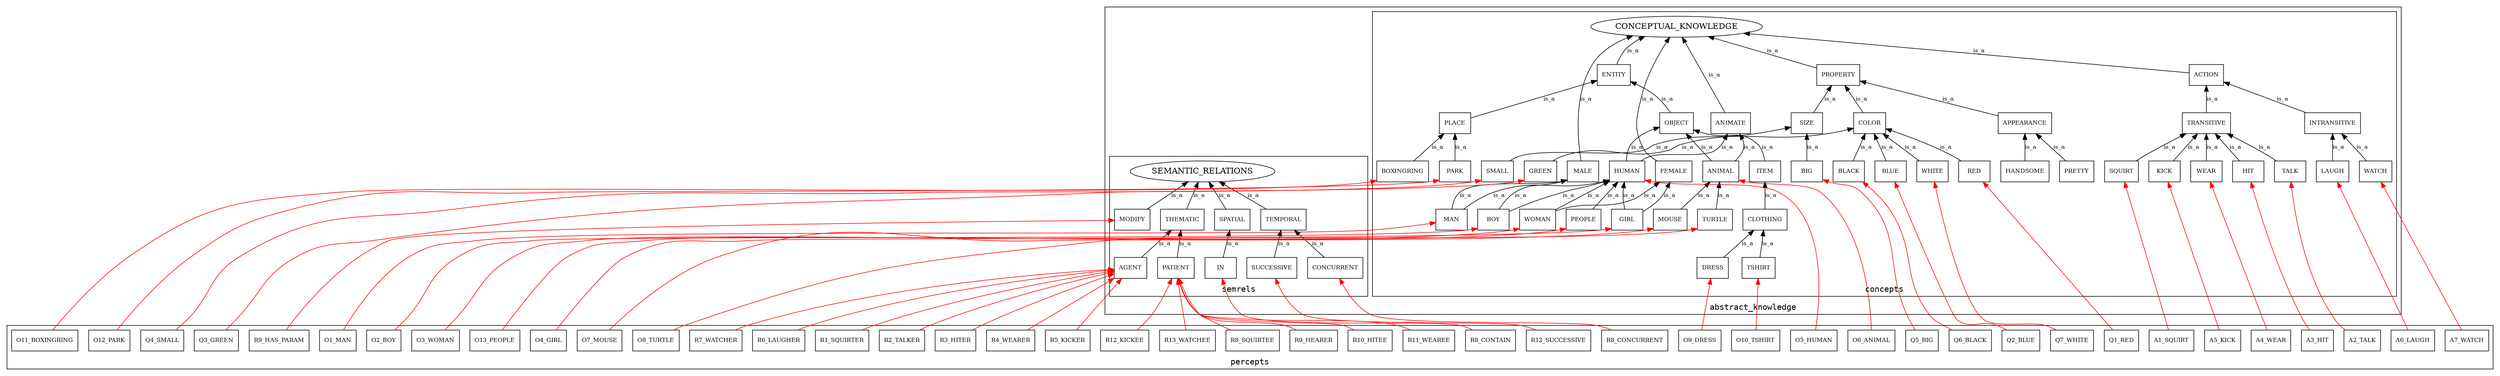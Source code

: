 digraph G {
rankdir=BT;
fontname=consolas;
subgraph cluster_abstract_knowlege {
label=abstract_knowledge;
{
subgraph cluster_concepts {
label=concepts;
{
TURTLE [style=filled, fontsize=10, fillcolor=white, color=black, shape=box, label=TURTLE];
BOY [style=filled, fontsize=10, fillcolor=white, color=black, shape=box, label=BOY];
BOY [style=filled, fontsize=10, fillcolor=white, color=black, shape=box, label=BOY];
PEOPLE [style=filled, fontsize=10, fillcolor=white, color=black, shape=box, label=PEOPLE];
BOXINGRING [style=filled, fontsize=10, fillcolor=white, color=black, shape=box, label=BOXINGRING];
OBJECT [style=filled, fontsize=10, fillcolor=white, color=black, shape=box, label=OBJECT];
PARK [style=filled, fontsize=10, fillcolor=white, color=black, shape=box, label=PARK];
ENTITY [style=filled, fontsize=10, fillcolor=white, color=black, shape=box, label=ENTITY];
TSHIRT [style=filled, fontsize=10, fillcolor=white, color=black, shape=box, label=TSHIRT];
GREEN [style=filled, fontsize=10, fillcolor=white, color=black, shape=box, label=GREEN];
SMALL [style=filled, fontsize=10, fillcolor=white, color=black, shape=box, label=SMALL];
GIRL [style=filled, fontsize=10, fillcolor=white, color=black, shape=box, label=GIRL];
GIRL [style=filled, fontsize=10, fillcolor=white, color=black, shape=box, label=GIRL];
CLOTHING [style=filled, fontsize=10, fillcolor=white, color=black, shape=box, label=CLOTHING];
RED [style=filled, fontsize=10, fillcolor=white, color=black, shape=box, label=RED];
HANDSOME [style=filled, fontsize=10, fillcolor=white, color=black, shape=box, label=HANDSOME];
WOMAN [style=filled, fontsize=10, fillcolor=white, color=black, shape=box, label=WOMAN];
WOMAN [style=filled, fontsize=10, fillcolor=white, color=black, shape=box, label=WOMAN];
HIT [style=filled, fontsize=10, fillcolor=white, color=black, shape=box, label=HIT];
COLOR [style=filled, fontsize=10, fillcolor=white, color=black, shape=box, label=COLOR];
BIG [style=filled, fontsize=10, fillcolor=white, color=black, shape=box, label=BIG];
APPEARANCE [style=filled, fontsize=10, fillcolor=white, color=black, shape=box, label=APPEARANCE];
PRETTY [style=filled, fontsize=10, fillcolor=white, color=black, shape=box, label=PRETTY];
ACTION [style=filled, fontsize=10, fillcolor=white, color=black, shape=box, label=ACTION];
MALE [style=filled, fontsize=10, fillcolor=white, color=black, shape=box, label=MALE];
DRESS [style=filled, fontsize=10, fillcolor=white, color=black, shape=box, label=DRESS];
TALK [style=filled, fontsize=10, fillcolor=white, color=black, shape=box, label=TALK];
HUMAN [style=filled, fontsize=10, fillcolor=white, color=black, shape=box, label=HUMAN];
HUMAN [style=filled, fontsize=10, fillcolor=white, color=black, shape=box, label=HUMAN];
INTRANSITIVE [style=filled, fontsize=10, fillcolor=white, color=black, shape=box, label=INTRANSITIVE];
PLACE [style=filled, fontsize=10, fillcolor=white, color=black, shape=box, label=PLACE];
LAUGH [style=filled, fontsize=10, fillcolor=white, color=black, shape=box, label=LAUGH];
FEMALE [style=filled, fontsize=10, fillcolor=white, color=black, shape=box, label=FEMALE];
WHITE [style=filled, fontsize=10, fillcolor=white, color=black, shape=box, label=WHITE];
ANIMATE [style=filled, fontsize=10, fillcolor=white, color=black, shape=box, label=ANIMATE];
SIZE [style=filled, fontsize=10, fillcolor=white, color=black, shape=box, label=SIZE];
BLUE [style=filled, fontsize=10, fillcolor=white, color=black, shape=box, label=BLUE];
TRANSITIVE [style=filled, fontsize=10, fillcolor=white, color=black, shape=box, label=TRANSITIVE];
MOUSE [style=filled, fontsize=10, fillcolor=white, color=black, shape=box, label=MOUSE];
WATCH [style=filled, fontsize=10, fillcolor=white, color=black, shape=box, label=WATCH];
WEAR [style=filled, fontsize=10, fillcolor=white, color=black, shape=box, label=WEAR];
ITEM [style=filled, fontsize=10, fillcolor=white, color=black, shape=box, label=ITEM];
ANIMAL [style=filled, fontsize=10, fillcolor=white, color=black, shape=box, label=ANIMAL];
ANIMAL [style=filled, fontsize=10, fillcolor=white, color=black, shape=box, label=ANIMAL];
BLACK [style=filled, fontsize=10, fillcolor=white, color=black, shape=box, label=BLACK];
SQUIRT [style=filled, fontsize=10, fillcolor=white, color=black, shape=box, label=SQUIRT];
PROPERTY [style=filled, fontsize=10, fillcolor=white, color=black, shape=box, label=PROPERTY];
KICK [style=filled, fontsize=10, fillcolor=white, color=black, shape=box, label=KICK];
MAN [style=filled, fontsize=10, fillcolor=white, color=black, shape=box, label=MAN];
MAN [style=filled, fontsize=10, fillcolor=white, color=black, shape=box, label=MAN];
CLOTHING -> ITEM  [fontsize=10, label=is_a];
BOXINGRING -> PLACE  [fontsize=10, label=is_a];
ITEM -> OBJECT  [fontsize=10, label=is_a];
MOUSE -> ANIMAL  [fontsize=10, label=is_a];
HIT -> TRANSITIVE  [fontsize=10, label=is_a];
HANDSOME -> APPEARANCE  [fontsize=10, label=is_a];
BIG -> SIZE  [fontsize=10, label=is_a];
TALK -> TRANSITIVE  [fontsize=10, label=is_a];
SQUIRT -> TRANSITIVE  [fontsize=10, label=is_a];
WOMAN -> FEMALE  [fontsize=10, label=is_a];
WOMAN -> HUMAN  [fontsize=10, label=is_a];
PLACE -> ENTITY  [fontsize=10, label=is_a];
PROPERTY -> CONCEPTUAL_KNOWLEDGE  [fontsize=10, label=is_a];
GIRL -> FEMALE  [fontsize=10, label=is_a];
ACTION -> CONCEPTUAL_KNOWLEDGE  [fontsize=10, label=is_a];
MAN -> HUMAN  [fontsize=10, label=is_a];
GREEN -> COLOR  [fontsize=10, label=is_a];
ANIMAL -> OBJECT  [fontsize=10, label=is_a];
COLOR -> PROPERTY  [fontsize=10, label=is_a];
INTRANSITIVE -> ACTION  [fontsize=10, label=is_a];
ANIMATE -> CONCEPTUAL_KNOWLEDGE  [fontsize=10, label=is_a];
DRESS -> CLOTHING  [fontsize=10, label=is_a];
BOY -> HUMAN  [fontsize=10, label=is_a];
APPEARANCE -> PROPERTY  [fontsize=10, label=is_a];
WEAR -> TRANSITIVE  [fontsize=10, label=is_a];
TRANSITIVE -> ACTION  [fontsize=10, label=is_a];
BLACK -> COLOR  [fontsize=10, label=is_a];
FEMALE -> CONCEPTUAL_KNOWLEDGE  [fontsize=10, label=is_a];
LAUGH -> INTRANSITIVE  [fontsize=10, label=is_a];
WHITE -> COLOR  [fontsize=10, label=is_a];
HUMAN -> ANIMATE  [fontsize=10, label=is_a];
TSHIRT -> CLOTHING  [fontsize=10, label=is_a];
BLUE -> COLOR  [fontsize=10, label=is_a];
ANIMAL -> ANIMATE  [fontsize=10, label=is_a];
PEOPLE -> HUMAN  [fontsize=10, label=is_a];
SMALL -> SIZE  [fontsize=10, label=is_a];
KICK -> TRANSITIVE  [fontsize=10, label=is_a];
TURTLE -> ANIMAL  [fontsize=10, label=is_a];
PARK -> PLACE  [fontsize=10, label=is_a];
BOY -> MALE  [fontsize=10, label=is_a];
SIZE -> PROPERTY  [fontsize=10, label=is_a];
PRETTY -> APPEARANCE  [fontsize=10, label=is_a];
WATCH -> INTRANSITIVE  [fontsize=10, label=is_a];
RED -> COLOR  [fontsize=10, label=is_a];
MAN -> MALE  [fontsize=10, label=is_a];
GIRL -> HUMAN  [fontsize=10, label=is_a];
MALE -> CONCEPTUAL_KNOWLEDGE  [fontsize=10, label=is_a];
HUMAN -> OBJECT  [fontsize=10, label=is_a];
OBJECT -> ENTITY  [fontsize=10, label=is_a];
ENTITY -> CONCEPTUAL_KNOWLEDGE  [fontsize=10, label=is_a];
}

}

subgraph cluster_semrels {
label=semrels;
{
THEMATIC [style=filled, fontsize=10, fillcolor=white, color=black, shape=box, label=THEMATIC];
PATIENT [style=filled, fontsize=10, fillcolor=white, color=black, shape=box, label=PATIENT];
IN [style=filled, fontsize=10, fillcolor=white, color=black, shape=box, label=IN];
TEMPORAL [style=filled, fontsize=10, fillcolor=white, color=black, shape=box, label=TEMPORAL];
SPATIAL [style=filled, fontsize=10, fillcolor=white, color=black, shape=box, label=SPATIAL];
MODIFY [style=filled, fontsize=10, fillcolor=white, color=black, shape=box, label=MODIFY];
AGENT [style=filled, fontsize=10, fillcolor=white, color=black, shape=box, label=AGENT];
CONCURRENT [style=filled, fontsize=10, fillcolor=white, color=black, shape=box, label=CONCURRENT];
SUCCESSIVE [style=filled, fontsize=10, fillcolor=white, color=black, shape=box, label=SUCCESSIVE];
SPATIAL -> SEMANTIC_RELATIONS  [fontsize=10, label=is_a];
TEMPORAL -> SEMANTIC_RELATIONS  [fontsize=10, label=is_a];
SUCCESSIVE -> TEMPORAL  [fontsize=10, label=is_a];
CONCURRENT -> TEMPORAL  [fontsize=10, label=is_a];
IN -> SPATIAL  [fontsize=10, label=is_a];
THEMATIC -> SEMANTIC_RELATIONS  [fontsize=10, label=is_a];
AGENT -> THEMATIC  [fontsize=10, label=is_a];
MODIFY -> SEMANTIC_RELATIONS  [fontsize=10, label=is_a];
PATIENT -> THEMATIC  [fontsize=10, label=is_a];
}

}

}

}

subgraph cluster_percepts {
label=percepts;
O8_TURTLE [style=filled, fontsize=10, fillcolor=white, color=black, shape=box, label=O8_TURTLE];
O2_BOY [style=filled, fontsize=10, fillcolor=white, color=black, shape=box, label=O2_BOY];
O13_PEOPLE [style=filled, fontsize=10, fillcolor=white, color=black, shape=box, label=O13_PEOPLE];
O11_BOXINGRING [style=filled, fontsize=10, fillcolor=white, color=black, shape=box, label=O11_BOXINGRING];
R12_SUCCESSIVE [style=filled, fontsize=10, fillcolor=white, color=black, shape=box, label=R12_SUCCESSIVE];
O12_PARK [style=filled, fontsize=10, fillcolor=white, color=black, shape=box, label=O12_PARK];
R8_CONCURRENT [style=filled, fontsize=10, fillcolor=white, color=black, shape=box, label=R8_CONCURRENT];
O10_TSHIRT [style=filled, fontsize=10, fillcolor=white, color=black, shape=box, label=O10_TSHIRT];
Q3_GREEN [style=filled, fontsize=10, fillcolor=white, color=black, shape=box, label=Q3_GREEN];
Q4_SMALL [style=filled, fontsize=10, fillcolor=white, color=black, shape=box, label=Q4_SMALL];
O4_GIRL [style=filled, fontsize=10, fillcolor=white, color=black, shape=box, label=O4_GIRL];
Q1_RED [style=filled, fontsize=10, fillcolor=white, color=black, shape=box, label=Q1_RED];
O3_WOMAN [style=filled, fontsize=10, fillcolor=white, color=black, shape=box, label=O3_WOMAN];
A3_HIT [style=filled, fontsize=10, fillcolor=white, color=black, shape=box, label=A3_HIT];
Q5_BIG [style=filled, fontsize=10, fillcolor=white, color=black, shape=box, label=Q5_BIG];
R1_SQUIRTER [style=filled, fontsize=10, fillcolor=white, color=black, shape=box, label=R1_SQUIRTER];
R2_TALKER [style=filled, fontsize=10, fillcolor=white, color=black, shape=box, label=R2_TALKER];
R3_HITER [style=filled, fontsize=10, fillcolor=white, color=black, shape=box, label=R3_HITER];
R4_WEARER [style=filled, fontsize=10, fillcolor=white, color=black, shape=box, label=R4_WEARER];
R5_KICKER [style=filled, fontsize=10, fillcolor=white, color=black, shape=box, label=R5_KICKER];
R6_LAUGHER [style=filled, fontsize=10, fillcolor=white, color=black, shape=box, label=R6_LAUGHER];
R7_WATCHER [style=filled, fontsize=10, fillcolor=white, color=black, shape=box, label=R7_WATCHER];
O5_HUMAN [style=filled, fontsize=10, fillcolor=white, color=black, shape=box, label=O5_HUMAN];
O9_DRESS [style=filled, fontsize=10, fillcolor=white, color=black, shape=box, label=O9_DRESS];
A2_TALK [style=filled, fontsize=10, fillcolor=white, color=black, shape=box, label=A2_TALK];
A6_LAUGH [style=filled, fontsize=10, fillcolor=white, color=black, shape=box, label=A6_LAUGH];
R9_HAS_PARAM [style=filled, fontsize=10, fillcolor=white, color=black, shape=box, label=R9_HAS_PARAM];
A4_WEAR [style=filled, fontsize=10, fillcolor=white, color=black, shape=box, label=A4_WEAR];
R8_CONTAIN [style=filled, fontsize=10, fillcolor=white, color=black, shape=box, label=R8_CONTAIN];
R8_SQUIRTEE [style=filled, fontsize=10, fillcolor=white, color=black, shape=box, label=R8_SQUIRTEE];
R9_HEARER [style=filled, fontsize=10, fillcolor=white, color=black, shape=box, label=R9_HEARER];
R10_HITEE [style=filled, fontsize=10, fillcolor=white, color=black, shape=box, label=R10_HITEE];
R11_WEAREE [style=filled, fontsize=10, fillcolor=white, color=black, shape=box, label=R11_WEAREE];
R12_KICKEE [style=filled, fontsize=10, fillcolor=white, color=black, shape=box, label=R12_KICKEE];
R13_WATCHEE [style=filled, fontsize=10, fillcolor=white, color=black, shape=box, label=R13_WATCHEE];
Q7_WHITE [style=filled, fontsize=10, fillcolor=white, color=black, shape=box, label=Q7_WHITE];
Q2_BLUE [style=filled, fontsize=10, fillcolor=white, color=black, shape=box, label=Q2_BLUE];
O7_MOUSE [style=filled, fontsize=10, fillcolor=white, color=black, shape=box, label=O7_MOUSE];
A7_WATCH [style=filled, fontsize=10, fillcolor=white, color=black, shape=box, label=A7_WATCH];
O6_ANIMAL [style=filled, fontsize=10, fillcolor=white, color=black, shape=box, label=O6_ANIMAL];
Q6_BLACK [style=filled, fontsize=10, fillcolor=white, color=black, shape=box, label=Q6_BLACK];
A1_SQUIRT [style=filled, fontsize=10, fillcolor=white, color=black, shape=box, label=A1_SQUIRT];
A5_KICK [style=filled, fontsize=10, fillcolor=white, color=black, shape=box, label=A5_KICK];
O1_MAN [style=filled, fontsize=10, fillcolor=white, color=black, shape=box, label=O1_MAN];
}

O8_TURTLE -> TURTLE  [color=red];
O2_BOY -> BOY  [color=red];
O13_PEOPLE -> PEOPLE  [color=red];
O11_BOXINGRING -> BOXINGRING  [color=red];
R12_SUCCESSIVE -> SUCCESSIVE  [color=red];
O12_PARK -> PARK  [color=red];
R8_CONCURRENT -> CONCURRENT  [color=red];
O10_TSHIRT -> TSHIRT  [color=red];
Q3_GREEN -> GREEN  [color=red];
Q4_SMALL -> SMALL  [color=red];
O4_GIRL -> GIRL  [color=red];
Q1_RED -> RED  [color=red];
O3_WOMAN -> WOMAN  [color=red];
A3_HIT -> HIT  [color=red];
Q5_BIG -> BIG  [color=red];
R1_SQUIRTER -> AGENT  [color=red];
R2_TALKER -> AGENT  [color=red];
R3_HITER -> AGENT  [color=red];
R4_WEARER -> AGENT  [color=red];
R5_KICKER -> AGENT  [color=red];
R6_LAUGHER -> AGENT  [color=red];
R7_WATCHER -> AGENT  [color=red];
O5_HUMAN -> HUMAN  [color=red];
O9_DRESS -> DRESS  [color=red];
A2_TALK -> TALK  [color=red];
A6_LAUGH -> LAUGH  [color=red];
R9_HAS_PARAM -> MODIFY  [color=red];
A4_WEAR -> WEAR  [color=red];
R8_CONTAIN -> IN  [color=red];
R8_SQUIRTEE -> PATIENT  [color=red];
R9_HEARER -> PATIENT  [color=red];
R10_HITEE -> PATIENT  [color=red];
R11_WEAREE -> PATIENT  [color=red];
R12_KICKEE -> PATIENT  [color=red];
R13_WATCHEE -> PATIENT  [color=red];
Q7_WHITE -> WHITE  [color=red];
Q2_BLUE -> BLUE  [color=red];
O7_MOUSE -> MOUSE  [color=red];
A7_WATCH -> WATCH  [color=red];
O6_ANIMAL -> ANIMAL  [color=red];
Q6_BLACK -> BLACK  [color=red];
A1_SQUIRT -> SQUIRT  [color=red];
A5_KICK -> KICK  [color=red];
O1_MAN -> MAN  [color=red];
}
